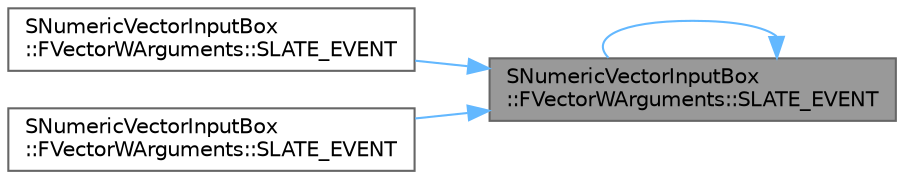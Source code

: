 digraph "SNumericVectorInputBox::FVectorWArguments::SLATE_EVENT"
{
 // INTERACTIVE_SVG=YES
 // LATEX_PDF_SIZE
  bgcolor="transparent";
  edge [fontname=Helvetica,fontsize=10,labelfontname=Helvetica,labelfontsize=10];
  node [fontname=Helvetica,fontsize=10,shape=box,height=0.2,width=0.4];
  rankdir="RL";
  Node1 [id="Node000001",label="SNumericVectorInputBox\l::FVectorWArguments::SLATE_EVENT",height=0.2,width=0.4,color="gray40", fillcolor="grey60", style="filled", fontcolor="black",tooltip="Called when the W value of the vector is committed."];
  Node1 -> Node2 [id="edge1_Node000001_Node000002",dir="back",color="steelblue1",style="solid",tooltip=" "];
  Node2 [id="Node000002",label="SNumericVectorInputBox\l::FVectorWArguments::SLATE_EVENT",height=0.2,width=0.4,color="grey40", fillcolor="white", style="filled",URL="$db/dd3/structSNumericVectorInputBox_1_1FVectorWArguments.html#a99ac3a9702116a6a939973d291730631",tooltip="Called whenever the toggle W changes state."];
  Node1 -> Node1 [id="edge2_Node000001_Node000001",dir="back",color="steelblue1",style="solid",tooltip=" "];
  Node1 -> Node3 [id="edge3_Node000001_Node000003",dir="back",color="steelblue1",style="solid",tooltip=" "];
  Node3 [id="Node000003",label="SNumericVectorInputBox\l::FVectorWArguments::SLATE_EVENT",height=0.2,width=0.4,color="grey40", fillcolor="white", style="filled",URL="$db/dd3/structSNumericVectorInputBox_1_1FVectorWArguments.html#a8d10bc8bd6577089af39c6c975eb1720",tooltip="Called when the w value of the vector slider began movement."];
}
